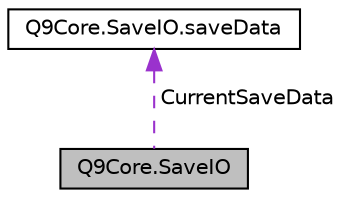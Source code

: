 digraph "Q9Core.SaveIO"
{
  edge [fontname="Helvetica",fontsize="10",labelfontname="Helvetica",labelfontsize="10"];
  node [fontname="Helvetica",fontsize="10",shape=record];
  Node1 [label="Q9Core.SaveIO",height=0.2,width=0.4,color="black", fillcolor="grey75", style="filled", fontcolor="black"];
  Node2 -> Node1 [dir="back",color="darkorchid3",fontsize="10",style="dashed",label=" CurrentSaveData" ,fontname="Helvetica"];
  Node2 [label="Q9Core.SaveIO.saveData",height=0.2,width=0.4,color="black", fillcolor="white", style="filled",URL="$class_q9_core_1_1_save_i_o_1_1save_data.html"];
}
